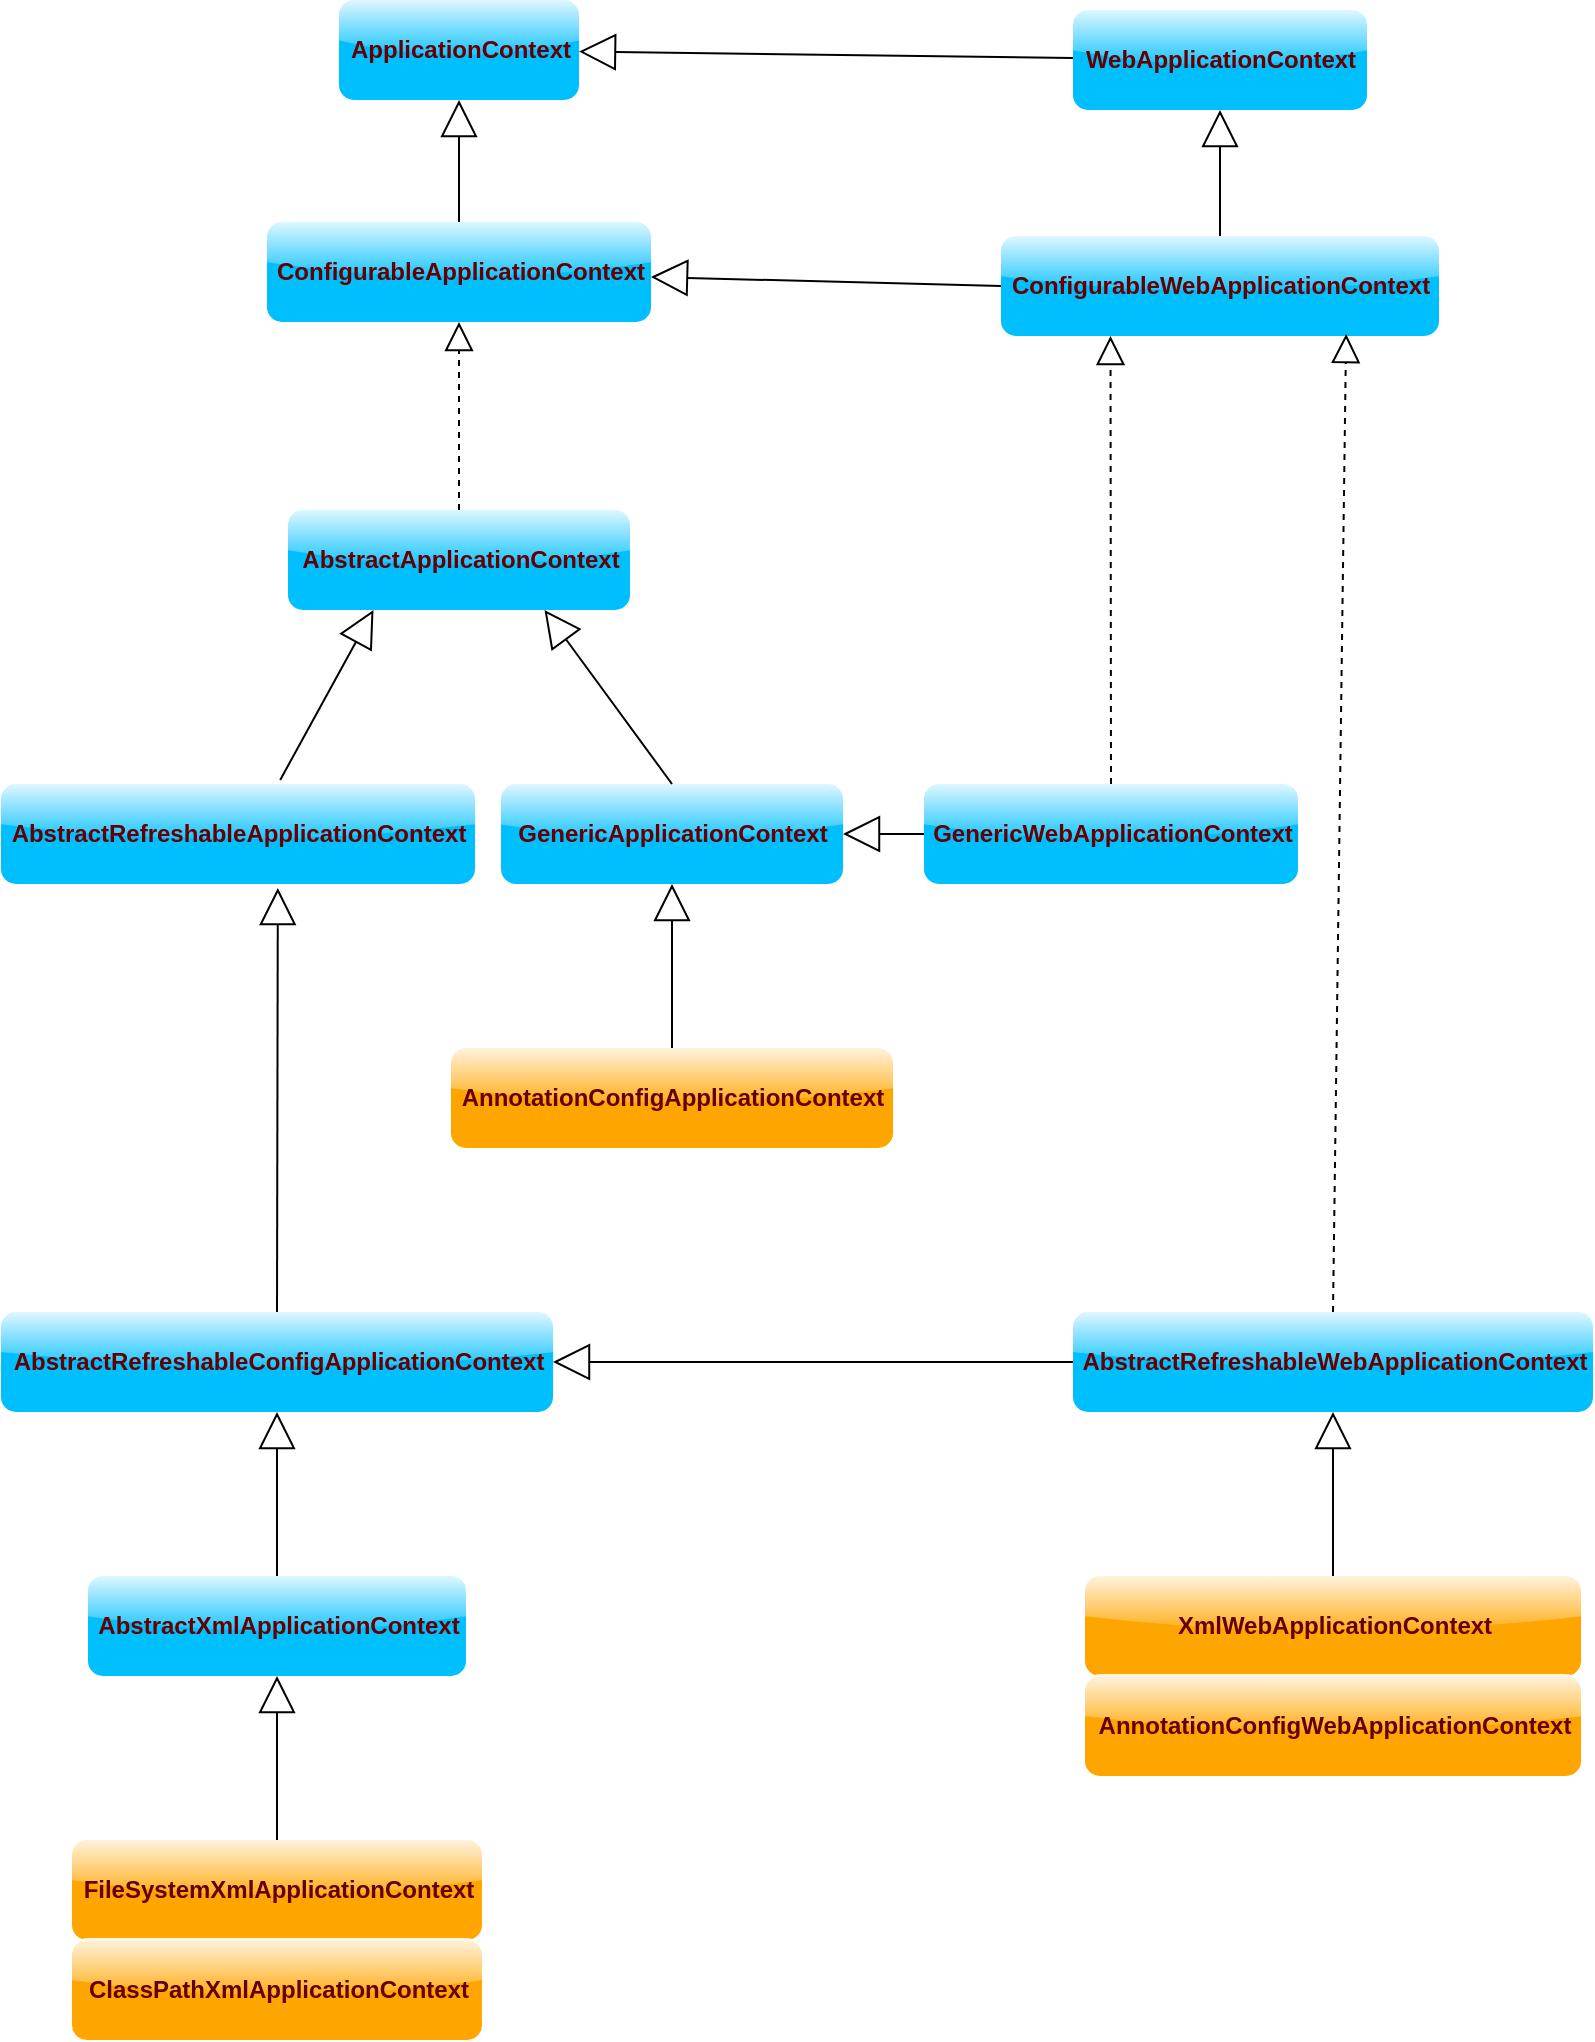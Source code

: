 <mxfile version="11.0.8" type="device"><diagram id="pZdOQ-3X3Z53K8CuT1x6" name="Page-1"><mxGraphModel dx="868" dy="515" grid="0" gridSize="10" guides="1" tooltips="1" connect="1" arrows="1" fold="1" page="1" pageScale="1" pageWidth="827" pageHeight="1169" math="0" shadow="0"><root><mxCell id="0"/><mxCell id="1" parent="0"/><mxCell id="v0ECpmU5c3IGvAGqm0kb-1" value="&lt;b&gt;&lt;font color=&quot;#660000&quot;&gt;ApplicationContext&lt;/font&gt;&lt;/b&gt;" style="html=1;fillColor=#00bfff;strokeColor=none;glass=1;rounded=1;comic=0;" parent="1" vertex="1"><mxGeometry x="186.5" y="59" width="120" height="50" as="geometry"/></mxCell><mxCell id="v0ECpmU5c3IGvAGqm0kb-2" value="&lt;b&gt;&lt;font color=&quot;#660000&quot;&gt;ConfigurableApplicationContext&lt;/font&gt;&lt;/b&gt;" style="html=1;fillColor=#00bfff;strokeColor=none;glass=1;rounded=1;comic=0;" parent="1" vertex="1"><mxGeometry x="150.5" y="170" width="192" height="50" as="geometry"/></mxCell><mxCell id="v0ECpmU5c3IGvAGqm0kb-4" value="" style="endArrow=block;endSize=16;endFill=0;html=1;entryX=0.5;entryY=1;entryDx=0;entryDy=0;exitX=0.5;exitY=0;exitDx=0;exitDy=0;" parent="1" source="v0ECpmU5c3IGvAGqm0kb-2" target="v0ECpmU5c3IGvAGqm0kb-1" edge="1"><mxGeometry width="160" relative="1" as="geometry"><mxPoint x="317" y="233" as="sourcePoint"/><mxPoint x="477" y="233" as="targetPoint"/></mxGeometry></mxCell><mxCell id="v0ECpmU5c3IGvAGqm0kb-5" value="&lt;b&gt;&lt;font color=&quot;#660000&quot;&gt;WebApplicationContext&lt;/font&gt;&lt;/b&gt;" style="html=1;fillColor=#00bfff;strokeColor=none;glass=1;rounded=1;comic=0;" parent="1" vertex="1"><mxGeometry x="553.5" y="64" width="147" height="50" as="geometry"/></mxCell><mxCell id="v0ECpmU5c3IGvAGqm0kb-6" value="" style="endArrow=block;endSize=16;endFill=0;html=1;" parent="1" source="v0ECpmU5c3IGvAGqm0kb-5" target="v0ECpmU5c3IGvAGqm0kb-1" edge="1"><mxGeometry width="160" relative="1" as="geometry"><mxPoint x="357.806" y="187" as="sourcePoint"/><mxPoint x="428" y="119" as="targetPoint"/></mxGeometry></mxCell><mxCell id="v0ECpmU5c3IGvAGqm0kb-7" value="&lt;b&gt;&lt;font color=&quot;#660000&quot;&gt;AbstractApplicationContext&lt;/font&gt;&lt;/b&gt;" style="html=1;fillColor=#00bfff;strokeColor=none;glass=1;rounded=1;comic=0;" parent="1" vertex="1"><mxGeometry x="161" y="314" width="171" height="50" as="geometry"/></mxCell><mxCell id="v0ECpmU5c3IGvAGqm0kb-9" value="&lt;b&gt;&lt;font color=&quot;#660000&quot;&gt;ConfigurableWebApplicationContext&lt;/font&gt;&lt;/b&gt;" style="html=1;fillColor=#00bfff;strokeColor=none;glass=1;rounded=1;comic=0;" parent="1" vertex="1"><mxGeometry x="517.5" y="177" width="219" height="50" as="geometry"/></mxCell><mxCell id="v0ECpmU5c3IGvAGqm0kb-10" value="" style="endArrow=block;endSize=16;endFill=0;html=1;entryX=0.5;entryY=1;entryDx=0;entryDy=0;" parent="1" source="v0ECpmU5c3IGvAGqm0kb-9" target="v0ECpmU5c3IGvAGqm0kb-5" edge="1"><mxGeometry width="160" relative="1" as="geometry"><mxPoint x="549.436" y="328" as="sourcePoint"/><mxPoint x="618.5" y="258" as="targetPoint"/></mxGeometry></mxCell><mxCell id="v0ECpmU5c3IGvAGqm0kb-11" value="" style="endArrow=block;endSize=16;endFill=0;html=1;exitX=0;exitY=0.5;exitDx=0;exitDy=0;" parent="1" source="v0ECpmU5c3IGvAGqm0kb-9" target="v0ECpmU5c3IGvAGqm0kb-2" edge="1"><mxGeometry width="160" relative="1" as="geometry"><mxPoint x="370.436" y="328" as="sourcePoint"/><mxPoint x="393.25" y="227" as="targetPoint"/></mxGeometry></mxCell><mxCell id="v0ECpmU5c3IGvAGqm0kb-12" value="" style="endArrow=block;dashed=1;endFill=0;endSize=12;html=1;entryX=0.5;entryY=1;entryDx=0;entryDy=0;" parent="1" source="v0ECpmU5c3IGvAGqm0kb-7" target="v0ECpmU5c3IGvAGqm0kb-2" edge="1"><mxGeometry width="160" relative="1" as="geometry"><mxPoint x="161" y="385" as="sourcePoint"/><mxPoint x="321" y="385" as="targetPoint"/></mxGeometry></mxCell><mxCell id="v0ECpmU5c3IGvAGqm0kb-13" value="&lt;b&gt;&lt;font color=&quot;#660000&quot;&gt;AbstractRefreshableApplicationContext&lt;/font&gt;&lt;/b&gt;" style="html=1;fillColor=#00bfff;strokeColor=none;glass=1;rounded=1;comic=0;" parent="1" vertex="1"><mxGeometry x="17.5" y="451" width="237" height="50" as="geometry"/></mxCell><mxCell id="v0ECpmU5c3IGvAGqm0kb-14" value="" style="endArrow=block;endSize=16;endFill=0;html=1;exitX=0.589;exitY=-0.04;exitDx=0;exitDy=0;entryX=0.25;entryY=1;entryDx=0;entryDy=0;exitPerimeter=0;" parent="1" source="v0ECpmU5c3IGvAGqm0kb-13" target="v0ECpmU5c3IGvAGqm0kb-7" edge="1"><mxGeometry width="160" relative="1" as="geometry"><mxPoint x="246" y="451" as="sourcePoint"/><mxPoint x="171" y="373" as="targetPoint"/></mxGeometry></mxCell><mxCell id="v0ECpmU5c3IGvAGqm0kb-15" value="&lt;b&gt;&lt;font color=&quot;#660000&quot;&gt;GenericApplicationContext&lt;/font&gt;&lt;/b&gt;" style="html=1;fillColor=#00bfff;strokeColor=none;glass=1;rounded=1;comic=0;" parent="1" vertex="1"><mxGeometry x="267.5" y="451" width="171" height="50" as="geometry"/></mxCell><mxCell id="v0ECpmU5c3IGvAGqm0kb-16" value="" style="endArrow=block;endSize=16;endFill=0;html=1;entryX=0.75;entryY=1;entryDx=0;entryDy=0;exitX=0.5;exitY=0;exitDx=0;exitDy=0;" parent="1" source="v0ECpmU5c3IGvAGqm0kb-15" target="v0ECpmU5c3IGvAGqm0kb-7" edge="1"><mxGeometry width="160" relative="1" as="geometry"><mxPoint x="431.75" y="456" as="sourcePoint"/><mxPoint x="321" y="369" as="targetPoint"/></mxGeometry></mxCell><mxCell id="v0ECpmU5c3IGvAGqm0kb-17" value="&lt;b&gt;&lt;font color=&quot;#660000&quot;&gt;AbstractRefreshableWebApplicationContext&lt;/font&gt;&lt;/b&gt;" style="html=1;fillColor=#00bfff;strokeColor=none;glass=1;rounded=1;comic=0;" parent="1" vertex="1"><mxGeometry x="553.5" y="715" width="260" height="50" as="geometry"/></mxCell><mxCell id="v0ECpmU5c3IGvAGqm0kb-18" value="" style="endArrow=block;dashed=1;endFill=0;endSize=12;html=1;entryX=0.788;entryY=0.98;entryDx=0;entryDy=0;exitX=0.5;exitY=0;exitDx=0;exitDy=0;entryPerimeter=0;" parent="1" source="v0ECpmU5c3IGvAGqm0kb-17" target="v0ECpmU5c3IGvAGqm0kb-9" edge="1"><mxGeometry width="160" relative="1" as="geometry"><mxPoint x="524.638" y="451" as="sourcePoint"/><mxPoint x="546" y="364" as="targetPoint"/></mxGeometry></mxCell><mxCell id="v0ECpmU5c3IGvAGqm0kb-19" value="" style="endArrow=block;endSize=16;endFill=0;html=1;entryX=1;entryY=0.5;entryDx=0;entryDy=0;exitX=0;exitY=0.5;exitDx=0;exitDy=0;" parent="1" source="v0ECpmU5c3IGvAGqm0kb-17" target="v0ECpmU5c3IGvAGqm0kb-26" edge="1"><mxGeometry width="160" relative="1" as="geometry"><mxPoint x="418" y="589" as="sourcePoint"/><mxPoint x="368.923" y="501" as="targetPoint"/></mxGeometry></mxCell><mxCell id="v0ECpmU5c3IGvAGqm0kb-20" value="&lt;b&gt;&lt;font color=&quot;#660000&quot;&gt;GenericWebApplicationContext&lt;/font&gt;&lt;/b&gt;" style="html=1;fillColor=#00bfff;strokeColor=none;glass=1;rounded=1;comic=0;" parent="1" vertex="1"><mxGeometry x="479" y="451" width="187" height="50" as="geometry"/></mxCell><mxCell id="v0ECpmU5c3IGvAGqm0kb-22" value="" style="endArrow=block;dashed=1;endFill=0;endSize=12;html=1;entryX=0.25;entryY=1;entryDx=0;entryDy=0;exitX=0.5;exitY=0;exitDx=0;exitDy=0;" parent="1" source="v0ECpmU5c3IGvAGqm0kb-20" target="v0ECpmU5c3IGvAGqm0kb-9" edge="1"><mxGeometry width="160" relative="1" as="geometry"><mxPoint x="573" y="588" as="sourcePoint"/><mxPoint x="497.75" y="364" as="targetPoint"/></mxGeometry></mxCell><mxCell id="v0ECpmU5c3IGvAGqm0kb-23" value="" style="endArrow=block;endSize=16;endFill=0;html=1;entryX=1;entryY=0.5;entryDx=0;entryDy=0;exitX=0;exitY=0.5;exitDx=0;exitDy=0;" parent="1" source="v0ECpmU5c3IGvAGqm0kb-20" target="v0ECpmU5c3IGvAGqm0kb-15" edge="1"><mxGeometry width="160" relative="1" as="geometry"><mxPoint x="356.5" y="605" as="sourcePoint"/><mxPoint x="136.25" y="518" as="targetPoint"/></mxGeometry></mxCell><mxCell id="v0ECpmU5c3IGvAGqm0kb-24" value="&lt;b&gt;&lt;font color=&quot;#660000&quot;&gt;AnnotationConfigApplicationContext&lt;/font&gt;&lt;/b&gt;" style="html=1;fillColor=#ffa500;strokeColor=none;glass=1;rounded=1;comic=0;gradientColor=none;" parent="1" vertex="1"><mxGeometry x="242.5" y="583" width="221" height="50" as="geometry"/></mxCell><mxCell id="v0ECpmU5c3IGvAGqm0kb-25" value="" style="endArrow=block;endSize=16;endFill=0;html=1;entryX=0.5;entryY=1;entryDx=0;entryDy=0;exitX=0.5;exitY=0;exitDx=0;exitDy=0;" parent="1" source="v0ECpmU5c3IGvAGqm0kb-24" target="v0ECpmU5c3IGvAGqm0kb-15" edge="1"><mxGeometry width="160" relative="1" as="geometry"><mxPoint x="292.25" y="588" as="sourcePoint"/><mxPoint x="41.174" y="502" as="targetPoint"/></mxGeometry></mxCell><mxCell id="v0ECpmU5c3IGvAGqm0kb-26" value="&lt;b&gt;&lt;font color=&quot;#660000&quot;&gt;AbstractRefreshableConfigApplicationContext&lt;/font&gt;&lt;/b&gt;" style="html=1;fillColor=#00bfff;strokeColor=none;glass=1;rounded=1;comic=0;" parent="1" vertex="1"><mxGeometry x="17.5" y="715" width="276" height="50" as="geometry"/></mxCell><mxCell id="v0ECpmU5c3IGvAGqm0kb-27" value="" style="endArrow=block;endSize=16;endFill=0;html=1;entryX=0.584;entryY=1.04;entryDx=0;entryDy=0;exitX=0.5;exitY=0;exitDx=0;exitDy=0;entryPerimeter=0;" parent="1" source="v0ECpmU5c3IGvAGqm0kb-26" target="v0ECpmU5c3IGvAGqm0kb-13" edge="1"><mxGeometry width="160" relative="1" as="geometry"><mxPoint x="399.25" y="726" as="sourcePoint"/><mxPoint x="148.174" y="640" as="targetPoint"/></mxGeometry></mxCell><mxCell id="v0ECpmU5c3IGvAGqm0kb-30" value="&lt;b&gt;&lt;font color=&quot;#660000&quot;&gt;AbstractXmlApplicationContext&lt;/font&gt;&lt;/b&gt;" style="html=1;fillColor=#00bfff;strokeColor=none;glass=1;rounded=1;comic=0;" parent="1" vertex="1"><mxGeometry x="61" y="847" width="189" height="50" as="geometry"/></mxCell><mxCell id="v0ECpmU5c3IGvAGqm0kb-31" value="" style="endArrow=block;endSize=16;endFill=0;html=1;exitX=0.5;exitY=0;exitDx=0;exitDy=0;" parent="1" source="v0ECpmU5c3IGvAGqm0kb-30" target="v0ECpmU5c3IGvAGqm0kb-26" edge="1"><mxGeometry width="160" relative="1" as="geometry"><mxPoint x="156" y="850" as="sourcePoint"/><mxPoint x="153.75" y="764.5" as="targetPoint"/></mxGeometry></mxCell><mxCell id="v0ECpmU5c3IGvAGqm0kb-32" value="&lt;b&gt;&lt;font color=&quot;#660000&quot;&gt;FileSystemXmlApplicationContext&lt;/font&gt;&lt;/b&gt;&lt;b&gt;&lt;br&gt;&lt;/b&gt;" style="html=1;fillColor=#ffa500;strokeColor=none;glass=1;rounded=1;comic=0;gradientColor=none;" parent="1" vertex="1"><mxGeometry x="53" y="979" width="205" height="50" as="geometry"/></mxCell><mxCell id="v0ECpmU5c3IGvAGqm0kb-34" value="" style="endArrow=block;endSize=16;endFill=0;html=1;entryX=0.5;entryY=1;entryDx=0;entryDy=0;" parent="1" source="v0ECpmU5c3IGvAGqm0kb-32" target="v0ECpmU5c3IGvAGqm0kb-30" edge="1"><mxGeometry width="160" relative="1" as="geometry"><mxPoint x="135.5" y="979" as="sourcePoint"/><mxPoint x="135.5" y="897" as="targetPoint"/></mxGeometry></mxCell><mxCell id="v0ECpmU5c3IGvAGqm0kb-36" value="&lt;b&gt;&lt;font color=&quot;#660000&quot;&gt;XmlWebApplicationContext&lt;/font&gt;&lt;/b&gt;" style="html=1;fillColor=#ffa500;strokeColor=none;glass=1;rounded=1;comic=0;gradientColor=none;" parent="1" vertex="1"><mxGeometry x="559.5" y="847" width="248" height="50" as="geometry"/></mxCell><mxCell id="v0ECpmU5c3IGvAGqm0kb-37" value="" style="endArrow=block;endSize=16;endFill=0;html=1;exitX=0.5;exitY=0;exitDx=0;exitDy=0;entryX=0.5;entryY=1;entryDx=0;entryDy=0;" parent="1" source="v0ECpmU5c3IGvAGqm0kb-36" target="v0ECpmU5c3IGvAGqm0kb-17" edge="1"><mxGeometry width="160" relative="1" as="geometry"><mxPoint x="585" y="840" as="sourcePoint"/><mxPoint x="585" y="758" as="targetPoint"/></mxGeometry></mxCell><mxCell id="v0ECpmU5c3IGvAGqm0kb-38" value="&lt;b&gt;&lt;font color=&quot;#660000&quot;&gt;ClassPathXmlApplicationContext&lt;/font&gt;&lt;/b&gt;" style="html=1;fillColor=#ffa500;strokeColor=none;glass=1;rounded=1;comic=0;gradientColor=none;" parent="1" vertex="1"><mxGeometry x="53" y="1029" width="205" height="50" as="geometry"/></mxCell><mxCell id="22EpWkqO5oXVON3Kvxhx-1" value="&lt;b&gt;&lt;font color=&quot;#660000&quot;&gt;AnnotationConfigWebApplicationContext&lt;/font&gt;&lt;/b&gt;" style="html=1;fillColor=#ffa500;strokeColor=none;glass=1;rounded=1;comic=0;gradientColor=none;" parent="1" vertex="1"><mxGeometry x="559.5" y="897" width="248" height="50" as="geometry"/></mxCell></root></mxGraphModel></diagram></mxfile>